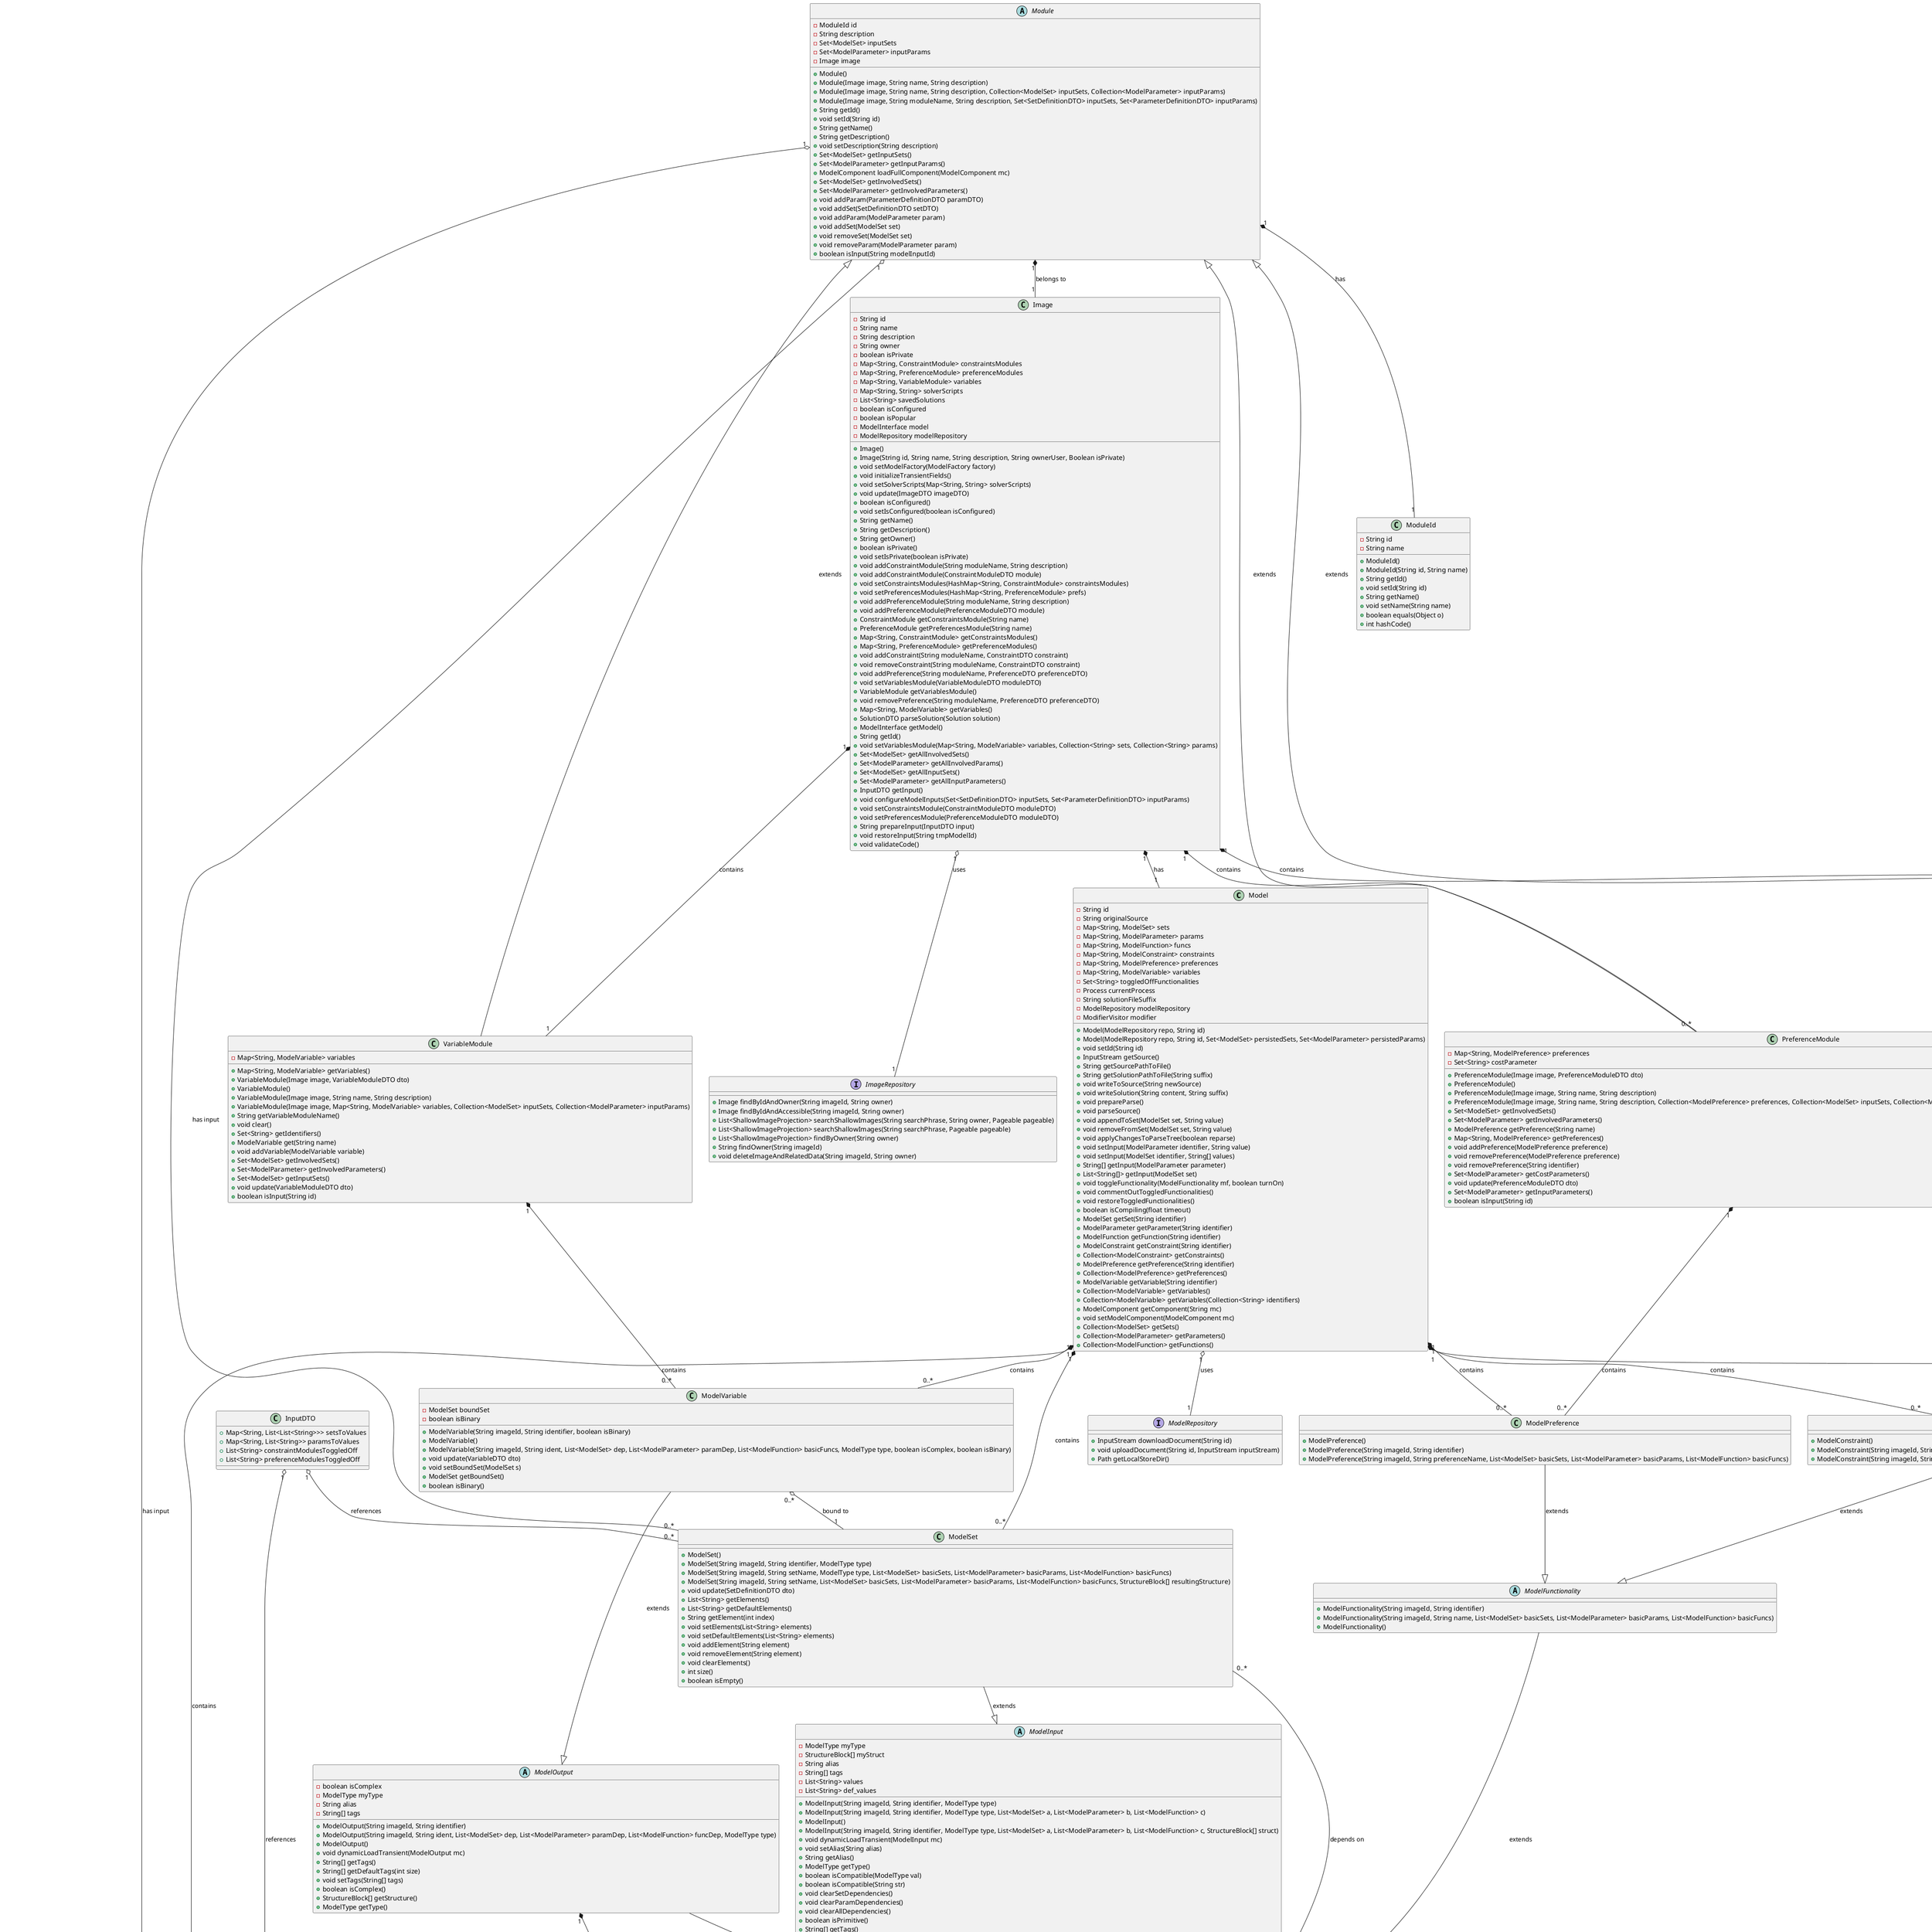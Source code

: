 @startuml Plan-A Backend Complete Class Diagram

' Core Model Classes
class Model {
  -String id
  -String originalSource
  -Map<String, ModelSet> sets
  -Map<String, ModelParameter> params
  -Map<String, ModelFunction> funcs
  -Map<String, ModelConstraint> constraints
  -Map<String, ModelPreference> preferences
  -Map<String, ModelVariable> variables
  -Set<String> toggledOffFunctionalities
  -Process currentProcess
  -String solutionFileSuffix
  -ModelRepository modelRepository
  -ModifierVisitor modifier
  +Model(ModelRepository repo, String id)
  +Model(ModelRepository repo, String id, Set<ModelSet> persistedSets, Set<ModelParameter> persistedParams)
  +void setId(String id)
  +InputStream getSource()
  +String getSourcePathToFile()
  +String getSolutionPathToFile(String suffix)
  +void writeToSource(String newSource)
  +void writeSolution(String content, String suffix)
  +void prepareParse()
  +void parseSource()
  +void appendToSet(ModelSet set, String value)
  +void removeFromSet(ModelSet set, String value)
  +void applyChangesToParseTree(boolean reparse)
  +void setInput(ModelParameter identifier, String value)
  +void setInput(ModelSet identifier, String[] values)
  +String[] getInput(ModelParameter parameter)
  +List<String[]> getInput(ModelSet set)
  +void toggleFunctionality(ModelFunctionality mf, boolean turnOn)
  +void commentOutToggledFunctionalities()
  +void restoreToggledFunctionalities()
  +boolean isCompiling(float timeout)
  +ModelSet getSet(String identifier)
  +ModelParameter getParameter(String identifier)
  +ModelFunction getFunction(String identifier)
  +ModelConstraint getConstraint(String identifier)
  +Collection<ModelConstraint> getConstraints()
  +ModelPreference getPreference(String identifier)
  +Collection<ModelPreference> getPreferences()
  +ModelVariable getVariable(String identifier)
  +Collection<ModelVariable> getVariables()
  +Collection<ModelVariable> getVariables(Collection<String> identifiers)
  +ModelComponent getComponent(String mc)
  +void setModelComponent(ModelComponent mc)
  +Collection<ModelSet> getSets()
  +Collection<ModelParameter> getParameters()
  +Collection<ModelFunction> getFunctions()
}

' Identifier Classes
class ModelComponentId {
  -String identifier
  -String imageId
  +ModelComponentId()
  +ModelComponentId(String identifier, String imageId)
  +String getIdentifier()
  +void setIdentifier(String identifier)
  +String getImageId()
  +void setImageId(String imageId)
  +boolean equals(Object o)
  +int hashCode()
  +String toString()
}

class ModuleId {
  -String id
  -String name
  +ModuleId()
  +ModuleId(String id, String name)
  +String getId()
  +void setId(String id)
  +String getName()
  +void setName(String name)
  +boolean equals(Object o)
  +int hashCode()
}

' Base Classes
abstract class ModelComponent {
  -ModelComponentId id
  -String module_name
  -List<ModelSet> setDependencies
  -List<ModelParameter> paramDependencies
  -List<ModelFunction> functionDependencies
  +ModelComponent()
  +ModelComponent(String imageId, String identifier)
  +ModelComponent(String imageId, String identifier, List<ModelSet> setDep, List<ModelParameter> paramDep, List<ModelFunction> funcDep)
  +void dynamicLoadTransient(ModelComponent mc)
  +String getIdentifier()
  +ModelComponentId getModelComponentId()
  +ModelSet findSetDependency(String identifier)
  +ModelParameter findParamDependency(String identifier)
  +ModelFunction findFuncDependency(String identifier)
  +List<ModelSet> getSetDependencies()
  +List<ModelParameter> getParamDependencies()
  +List<ModelFunction> getFuncDependencies()
  +void setSetDependencies(List<ModelSet> dependencies)
  +void setParamDependencies(List<ModelParameter> dependencies)
  +void setFuncDependencies(List<ModelFunction> dependencies)
  +void addSetDependency(ModelSet dependency)
  +void removeSetDependency(ModelSet dependency)
  +void addParamDependency(ModelParameter dependency)
  +void removeParamDependency(ModelParameter dependency)
  +boolean isPrimitive()
  +void getPrimitiveParameters(Set<ModelParameter> parameters)
  +void getPrimitiveSets(Set<ModelSet> sets)
  +void setModuleName(String name)
}

abstract class ModelInput {
  -ModelType myType
  -StructureBlock[] myStruct
  -String alias
  -String[] tags
  -List<String> values
  -List<String> def_values
  +ModelInput(String imageId, String identifier, ModelType type)
  +ModelInput(String imageId, String identifier, ModelType type, List<ModelSet> a, List<ModelParameter> b, List<ModelFunction> c)
  +ModelInput()
  +ModelInput(String imageId, String identifier, ModelType type, List<ModelSet> a, List<ModelParameter> b, List<ModelFunction> c, StructureBlock[] struct)
  +void dynamicLoadTransient(ModelInput mc)
  +void setAlias(String alias)
  +String getAlias()
  +ModelType getType()
  +boolean isCompatible(ModelType val)
  +boolean isCompatible(String str)
  +void clearSetDependencies()
  +void clearParamDependencies()
  +void clearAllDependencies()
  +boolean isPrimitive()
  +String[] getTags()
  +void setTags(String[] tags)
  +StructureBlock[] getStructure()
}

abstract class ModelOutput {
  -boolean isComplex
  -ModelType myType
  -String alias
  -String[] tags
  +ModelOutput(String imageId, String identifier)
  +ModelOutput(String imageId, String ident, List<ModelSet> dep, List<ModelParameter> paramDep, List<ModelFunction> funcDep, ModelType type)
  +ModelOutput()
  +void dynamicLoadTransient(ModelOutput mc)
  +String[] getTags()
  +String[] getDefaultTags(int size)
  +void setTags(String[] tags)
  +boolean isComplex()
  +StructureBlock[] getStructure()
  +ModelType getType()
}

abstract class ModelFunctionality {
  +ModelFunctionality(String imageId, String identifier)
  +ModelFunctionality(String imageId, String name, List<ModelSet> basicSets, List<ModelParameter> basicParams, List<ModelFunction> basicFuncs)
  +ModelFunctionality()
}

' Concrete Model Components
class ModelSet {
  +ModelSet()
  +ModelSet(String imageId, String identifier, ModelType type)
  +ModelSet(String imageId, String setName, ModelType type, List<ModelSet> basicSets, List<ModelParameter> basicParams, List<ModelFunction> basicFuncs)
  +ModelSet(String imageId, String setName, List<ModelSet> basicSets, List<ModelParameter> basicParams, List<ModelFunction> basicFuncs, StructureBlock[] resultingStructure)
  +void update(SetDefinitionDTO dto)
  +List<String> getElements()
  +List<String> getDefaultElements()
  +String getElement(int index)
  +void setElements(List<String> elements)
  +void setDefaultElements(List<String> elements)
  +void addElement(String element)
  +void removeElement(String element)
  +void clearElements()
  +int size()
  +boolean isEmpty()
}

class ModelParameter {
  -boolean isCostParameter
  +ModelParameter()
  +ModelParameter(String imageId, String identifier, ModelType type)
  +ModelParameter(String imageId, String paramName, ModelType type, List<ModelSet> basicSets, List<ModelParameter> basicParams, List<ModelFunction> funcDep)
  +void update(ParameterDefinitionDTO dto)
  +boolean isPrimitive()
  +String getValue()
  +void setValue(String value)
  +String getDefaultValue()
  +void setDefaultValue(String value)
  +boolean hasValue()
  +void clearValue()
  +void setCostParameter(boolean isCostParam)
  +boolean isCostParameter()
}

class ModelVariable {
  -ModelSet boundSet
  -boolean isBinary
  +ModelVariable(String imageId, String identifier, boolean isBinary)
  +ModelVariable()
  +ModelVariable(String imageId, String ident, List<ModelSet> dep, List<ModelParameter> paramDep, List<ModelFunction> basicFuncs, ModelType type, boolean isComplex, boolean isBinary)
  +void update(VariableDTO dto)
  +void setBoundSet(ModelSet s)
  +ModelSet getBoundSet()
  +boolean isBinary()
}

class ModelConstraint {
  +ModelConstraint()
  +ModelConstraint(String imageId, String identifier)
  +ModelConstraint(String imageId, String constName, List<ModelSet> basicSets, List<ModelParameter> basicParams, List<ModelFunction> basicFuncs)
}

class ModelPreference {
  +ModelPreference()
  +ModelPreference(String imageId, String identifier)
  +ModelPreference(String imageId, String preferenceName, List<ModelSet> basicSets, List<ModelParameter> basicParams, List<ModelFunction> basicFuncs)
}

class ModelFunction {
  -boolean isCostFunction
  -String value
  +ModelFunction()
  +ModelFunction(String imageId, String identifier, ModelType type)
  +ModelFunction(String imageId, String paramName, ModelType type, List<ModelSet> basicSets, List<ModelParameter> basicParams, List<ModelFunction> basicFuncs)
  +boolean isPrimitive()
  +String getValue()
  +void setValue(String value)
  +boolean hasValue()
  +void clearValue()
  +void setCostParameter(boolean isCostFunction)
  +boolean isCostFunction()
}

' Solution and Types
class Solution {
  -String solutionPath
  -HashMap<String, List<Tuple<List<String>, Double>>> variableSolution
  -HashMap<String, List<String>> variableStructure
  -HashMap<String, List<String>> variableTypes
  -double solvingTime
  -double objectiveValue
  -SolutionStatus solved
  -String engineMsg
  -boolean engineRunSuccess
  -Collection<ModelVariable> variables
  +Solution(String solutionPath)
  +Solution()
  +Solution(String solutionPath, String engineMsg, boolean engineRunSuccess)
  +List<String> getVariableTypes(String identifier)
  +Solution parseSolutionStatus()
  +void parseSolution(ModelInterface model, Set<String> varsToParse)
  +Solution parseSolution()
  +boolean parsed()
  +SolutionStatus getSolutionStatus()
  +HashMap<String, List<Tuple<List<String>, Double>>> getVariableSolution()
  +List<Tuple<List<String>, Double>> getVariableSolution(String identifier)
  +HashMap<String, List<String>> getVariableStructure()
  +double getSolvingTime()
  +double getObjectiveValue()
  +Collection<ModelVariable> getVariables()
  +List<String> getVariableStructure(String variableName)
}

class ModelType {
  +boolean isCompatible(ModelType val)
  +List<String> typeList()
}

class Tuple {
  +int size()
  +void append(ModelPrimitives prim)
  +List<ModelPrimitives> getTypes()
}

' Image and Module Classes
class Image {
  -String id
  -String name
  -String description
  -String owner
  -boolean isPrivate
  -Map<String, ConstraintModule> constraintsModules
  -Map<String, PreferenceModule> preferenceModules
  -Map<String, VariableModule> variables
  -Map<String, String> solverScripts
  -List<String> savedSolutions
  -boolean isConfigured
  -boolean isPopular
  -ModelInterface model
  -ModelRepository modelRepository
  +Image()
  +Image(String id, String name, String description, String ownerUser, Boolean isPrivate)
  +void setModelFactory(ModelFactory factory)
  +void initializeTransientFields()
  +void setSolverScripts(Map<String, String> solverScripts)
  +void update(ImageDTO imageDTO)
  +boolean isConfigured()
  +void setIsConfigured(boolean isConfigured)
  +String getName()
  +String getDescription()
  +String getOwner()
  +boolean isPrivate()
  +void setIsPrivate(boolean isPrivate)
  +void addConstraintModule(String moduleName, String description)
  +void addConstraintModule(ConstraintModuleDTO module)
  +void setConstraintsModules(HashMap<String, ConstraintModule> constraintsModules)
  +void setPreferencesModules(HashMap<String, PreferenceModule> prefs)
  +void addPreferenceModule(String moduleName, String description)
  +void addPreferenceModule(PreferenceModuleDTO module)
  +ConstraintModule getConstraintsModule(String name)
  +PreferenceModule getPreferencesModule(String name)
  +Map<String, ConstraintModule> getConstraintsModules()
  +Map<String, PreferenceModule> getPreferenceModules()
  +void addConstraint(String moduleName, ConstraintDTO constraint)
  +void removeConstraint(String moduleName, ConstraintDTO constraint)
  +void addPreference(String moduleName, PreferenceDTO preferenceDTO)
  +void setVariablesModule(VariableModuleDTO moduleDTO)
  +VariableModule getVariablesModule()
  +void removePreference(String moduleName, PreferenceDTO preferenceDTO)
  +Map<String, ModelVariable> getVariables()
  +SolutionDTO parseSolution(Solution solution)
  +ModelInterface getModel()
  +String getId()
  +void setVariablesModule(Map<String, ModelVariable> variables, Collection<String> sets, Collection<String> params)
  +Set<ModelSet> getAllInvolvedSets()
  +Set<ModelParameter> getAllInvolvedParams()
  +Set<ModelSet> getAllInputSets()
  +Set<ModelParameter> getAllInputParameters()
  +InputDTO getInput()
  +void configureModelInputs(Set<SetDefinitionDTO> inputSets, Set<ParameterDefinitionDTO> inputParams)
  +void setConstraintsModule(ConstraintModuleDTO moduleDTO)
  +void setPreferencesModule(PreferenceModuleDTO moduleDTO)
  +String prepareInput(InputDTO input)
  +void restoreInput(String tmpModelId)
  +void validateCode()
}

abstract class Module {
  -ModuleId id
  -String description
  -Set<ModelSet> inputSets
  -Set<ModelParameter> inputParams
  -Image image
  +Module()
  +Module(Image image, String name, String description)
  +Module(Image image, String name, String description, Collection<ModelSet> inputSets, Collection<ModelParameter> inputParams)
  +Module(Image image, String moduleName, String description, Set<SetDefinitionDTO> inputSets, Set<ParameterDefinitionDTO> inputParams)
  +String getId()
  +void setId(String id)
  +String getName()
  +String getDescription()
  +void setDescription(String description)
  +Set<ModelSet> getInputSets()
  +Set<ModelParameter> getInputParams()
  +ModelComponent loadFullComponent(ModelComponent mc)
  +Set<ModelSet> getInvolvedSets()
  +Set<ModelParameter> getInvolvedParameters()
  +void addParam(ParameterDefinitionDTO paramDTO)
  +void addSet(SetDefinitionDTO setDTO)
  +void addParam(ModelParameter param)
  +void addSet(ModelSet set)
  +void removeSet(ModelSet set)
  +void removeParam(ModelParameter param)
  +boolean isInput(String modelInputId)
}

class ConstraintModule {
  -Map<String, ModelConstraint> constraints
  +ConstraintModule(Image image, ConstraintModuleDTO dto)
  +ConstraintModule(Image image, String name, String description)
  +ConstraintModule(Image image, String name, String description, Collection<ModelConstraint> constraints, Collection<ModelSet> inputSets, Collection<ModelParameter> inputParams)
  +ConstraintModule()
  +Set<ModelSet> getInvolvedSets()
  +Set<ModelParameter> getInvolvedParameters()
  +Map<String, ModelConstraint> getConstraints()
  +ModelConstraint getConstraint(String constraintName)
  +void addConstraint(ModelConstraint constraint)
  +void removeConstraint(ModelConstraint constraint)
  +void removeConstraint(String identifier)
  +void update(ConstraintModuleDTO dto)
}

class PreferenceModule {
  -Map<String, ModelPreference> preferences
  -Set<String> costParameter
  +PreferenceModule(Image image, PreferenceModuleDTO dto)
  +PreferenceModule()
  +PreferenceModule(Image image, String name, String description)
  +PreferenceModule(Image image, String name, String description, Collection<ModelPreference> preferences, Collection<ModelSet> inputSets, Collection<ModelParameter> inputParams, Collection<ModelParameter> coefficients)
  +Set<ModelSet> getInvolvedSets()
  +Set<ModelParameter> getInvolvedParameters()
  +ModelPreference getPreference(String name)
  +Map<String, ModelPreference> getPreferences()
  +void addPreference(ModelPreference preference)
  +void removePreference(ModelPreference preference)
  +void removePreference(String identifier)
  +Set<ModelParameter> getCostParameters()
  +void update(PreferenceModuleDTO dto)
  +Set<ModelParameter> getInputParameters()
  +boolean isInput(String id)
}

class VariableModule {
  -Map<String, ModelVariable> variables
  +Map<String, ModelVariable> getVariables()
  +VariableModule(Image image, VariableModuleDTO dto)
  +VariableModule()
  +VariableModule(Image image, String name, String description)
  +VariableModule(Image image, Map<String, ModelVariable> variables, Collection<ModelSet> inputSets, Collection<ModelParameter> inputParams)
  +String getVariableModuleName()
  +void clear()
  +Set<String> getIdentifiers()
  +ModelVariable get(String name)
  +void addVariable(ModelVariable variable)
  +Set<ModelSet> getInvolvedSets()
  +Set<ModelParameter> getInvolvedParameters()
  +Set<ModelSet> getInputSets()
  +void update(VariableModuleDTO dto)
  +boolean isInput(String id)
}

' Solver Classes
class ScipProcess {
  -Process scipProcess
  -ProcessBuilder processBuilder
  -BufferedWriter processInput
  -BlockingQueue<String> circularBuffer
  -Thread readerThread
  -boolean isRunning
  -int currentTimeLimit
  -String compilationErrorMessage
  -String solutionStatus
  -AtomicReference<String> progressQuote
  -ByteArrayOutputStream solutionOutputStream
  -boolean waitingForSolution
  -AtomicBoolean capturingSolution
  -String processStatus
  +ScipProcess()
  +void start()
  +void read(String file)
  +void solverSettings(String settings)
  +InputStream getSolution()
  +void setTimeLimit(int seconds)
  +int getCurrentTimeLimit()
  +void optimize()
  +boolean isRunning()
  +String getPid()
  +String getStatus()
  +String getCompilationError()
  +void exit()
  +String pollLog()
  +List<String> pollLogAll()
  +String getProgressQuote()
  -void pipeInput(String input)
  -void updateStatus(String line)
}

class SolverService {
  -ScipProcessPool scipProcessPool
  -String SOLUTION_FILE_SUFFIX
  -ModelRepository modelRepository
  +SolverService(ModelRepository modelRepository)
  +Solution solve(String fileId, int timeout, String solverScript)
  +CompletableFuture<Solution> solveAsync(String fileId, int timeout, String solverScript)
  +String isCompiling(String fileId, int timeout)
  +CompletableFuture<String> isCompilingAsync(String fileId, int timeout)
  -Solution getNextSolution(String id, ScipProcess scipProcess)
  -String getSolutionPathToFile(String fileId, String suffix)
  -void writeSolution(String fileId, String suffix, InputStream inputStream)
  +void shutdown()
}

' Repository Classes
interface ImageRepository {
  +Image findByIdAndOwner(String imageId, String owner)
  +Image findByIdAndAccessible(String imageId, String owner)
  +List<ShallowImageProjection> searchShallowImages(String searchPhrase, String owner, Pageable pageable)
  +List<ShallowImageProjection> searchShallowImages(String searchPhrase, Pageable pageable)
  +List<ShallowImageProjection> findByOwner(String owner)
  +String findOwner(String imageId)
  +void deleteImageAndRelatedData(String imageId, String owner)
}

interface ModelRepository {
  +InputStream downloadDocument(String id)
  +void uploadDocument(String id, InputStream inputStream)
  +Path getLocalStoreDir()
}

' DTO Classes
class ModelDTO {
  +Set<ConstraintDTO> constraints
  +Set<PreferenceDTO> preferences
  +Set<VariableDTO> variables
  +Map<String, List<String>> setTypes
  +Map<String, String> paramTypes
  +Map<String, List<String>> varTypes
}

class InputDTO {
  +Map<String, List<List<String>>> setsToValues
  +Map<String, List<String>> paramsToValues
  +List<String> constraintModulesToggledOff
  +List<String> preferenceModulesToggledOff
}

' Enums
enum SolutionStatus {
  OPTIMAL
  SUBOPTIMAL
  UNSOLVED
}

' Relationships with Cardinalities
Model "1" *-- "0..*" ModelSet : contains
Model "1" *-- "0..*" ModelParameter : contains
Model "1" *-- "0..*" ModelFunction : contains
Model "1" *-- "0..*" ModelConstraint : contains
Model "1" *-- "0..*" ModelPreference : contains
Model "1" *-- "0..*" ModelVariable : contains

ModelComponent "1" *-- "1" ModelComponentId : has
ModelComponent "1" o-- "0..*" ModelSet : depends on
ModelComponent "1" o-- "0..*" ModelParameter : depends on
ModelComponent "1" o-- "0..*" ModelFunction : depends on

ModelInput --|> ModelComponent : extends
ModelOutput --|> ModelComponent : extends
ModelFunctionality --|> ModelComponent : extends

ModelSet --|> ModelInput : extends
ModelParameter --|> ModelInput : extends
ModelFunction --|> ModelInput : extends
ModelVariable --|> ModelOutput : extends
ModelConstraint --|> ModelFunctionality : extends
ModelPreference --|> ModelFunctionality : extends

ModelInput "1" *-- "1" ModelType : has
ModelOutput "1" *-- "1" ModelType : has
ModelType <|-- Tuple : extends

Image "1" *-- "0..*" ConstraintModule : contains
Image "1" *-- "0..*" PreferenceModule : contains
Image "1" *-- "1" VariableModule : contains
Image "1" *-- "1" Model : has

Module "1" *-- "1" ModuleId : has
Module "1" *-- "1" Image : belongs to
Module "1" o-- "0..*" ModelSet : has input
Module "1" o-- "0..*" ModelParameter : has input

ConstraintModule --|> Module : extends
PreferenceModule --|> Module : extends
VariableModule --|> Module : extends

ConstraintModule "1" *-- "0..*" ModelConstraint : contains
PreferenceModule "1" *-- "0..*" ModelPreference : contains
VariableModule "1" *-- "0..*" ModelVariable : contains

ModelVariable "0..*" o-- "1" ModelSet : bound to

SolverService "1" *-- "0..*" ScipProcess : manages
ScipProcess "1" *-- "1" Solution : produces

ModelDTO "1" *-- "0..*" ConstraintDTO : contains
ModelDTO "1" *-- "0..*" PreferenceDTO : contains
ModelDTO "1" *-- "0..*" VariableDTO : contains
InputDTO "1" o-- "0..*" ModelSet : references
InputDTO "1" o-- "0..*" ModelParameter : references

Solution "1" *-- "1" SolutionStatus : has

Image "1" o-- "1" ImageRepository : uses
Model "1" o-- "1" ModelRepository : uses

@enduml 